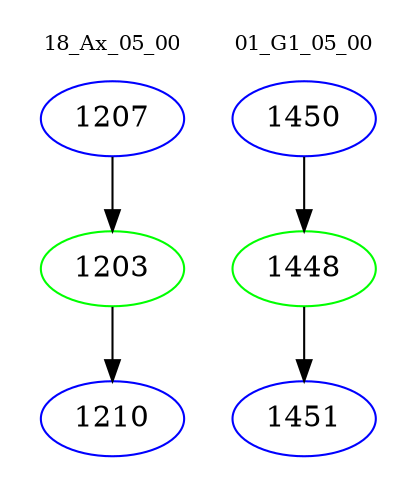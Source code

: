 digraph{
subgraph cluster_0 {
color = white
label = "18_Ax_05_00";
fontsize=10;
T0_1207 [label="1207", color="blue"]
T0_1207 -> T0_1203 [color="black"]
T0_1203 [label="1203", color="green"]
T0_1203 -> T0_1210 [color="black"]
T0_1210 [label="1210", color="blue"]
}
subgraph cluster_1 {
color = white
label = "01_G1_05_00";
fontsize=10;
T1_1450 [label="1450", color="blue"]
T1_1450 -> T1_1448 [color="black"]
T1_1448 [label="1448", color="green"]
T1_1448 -> T1_1451 [color="black"]
T1_1451 [label="1451", color="blue"]
}
}
